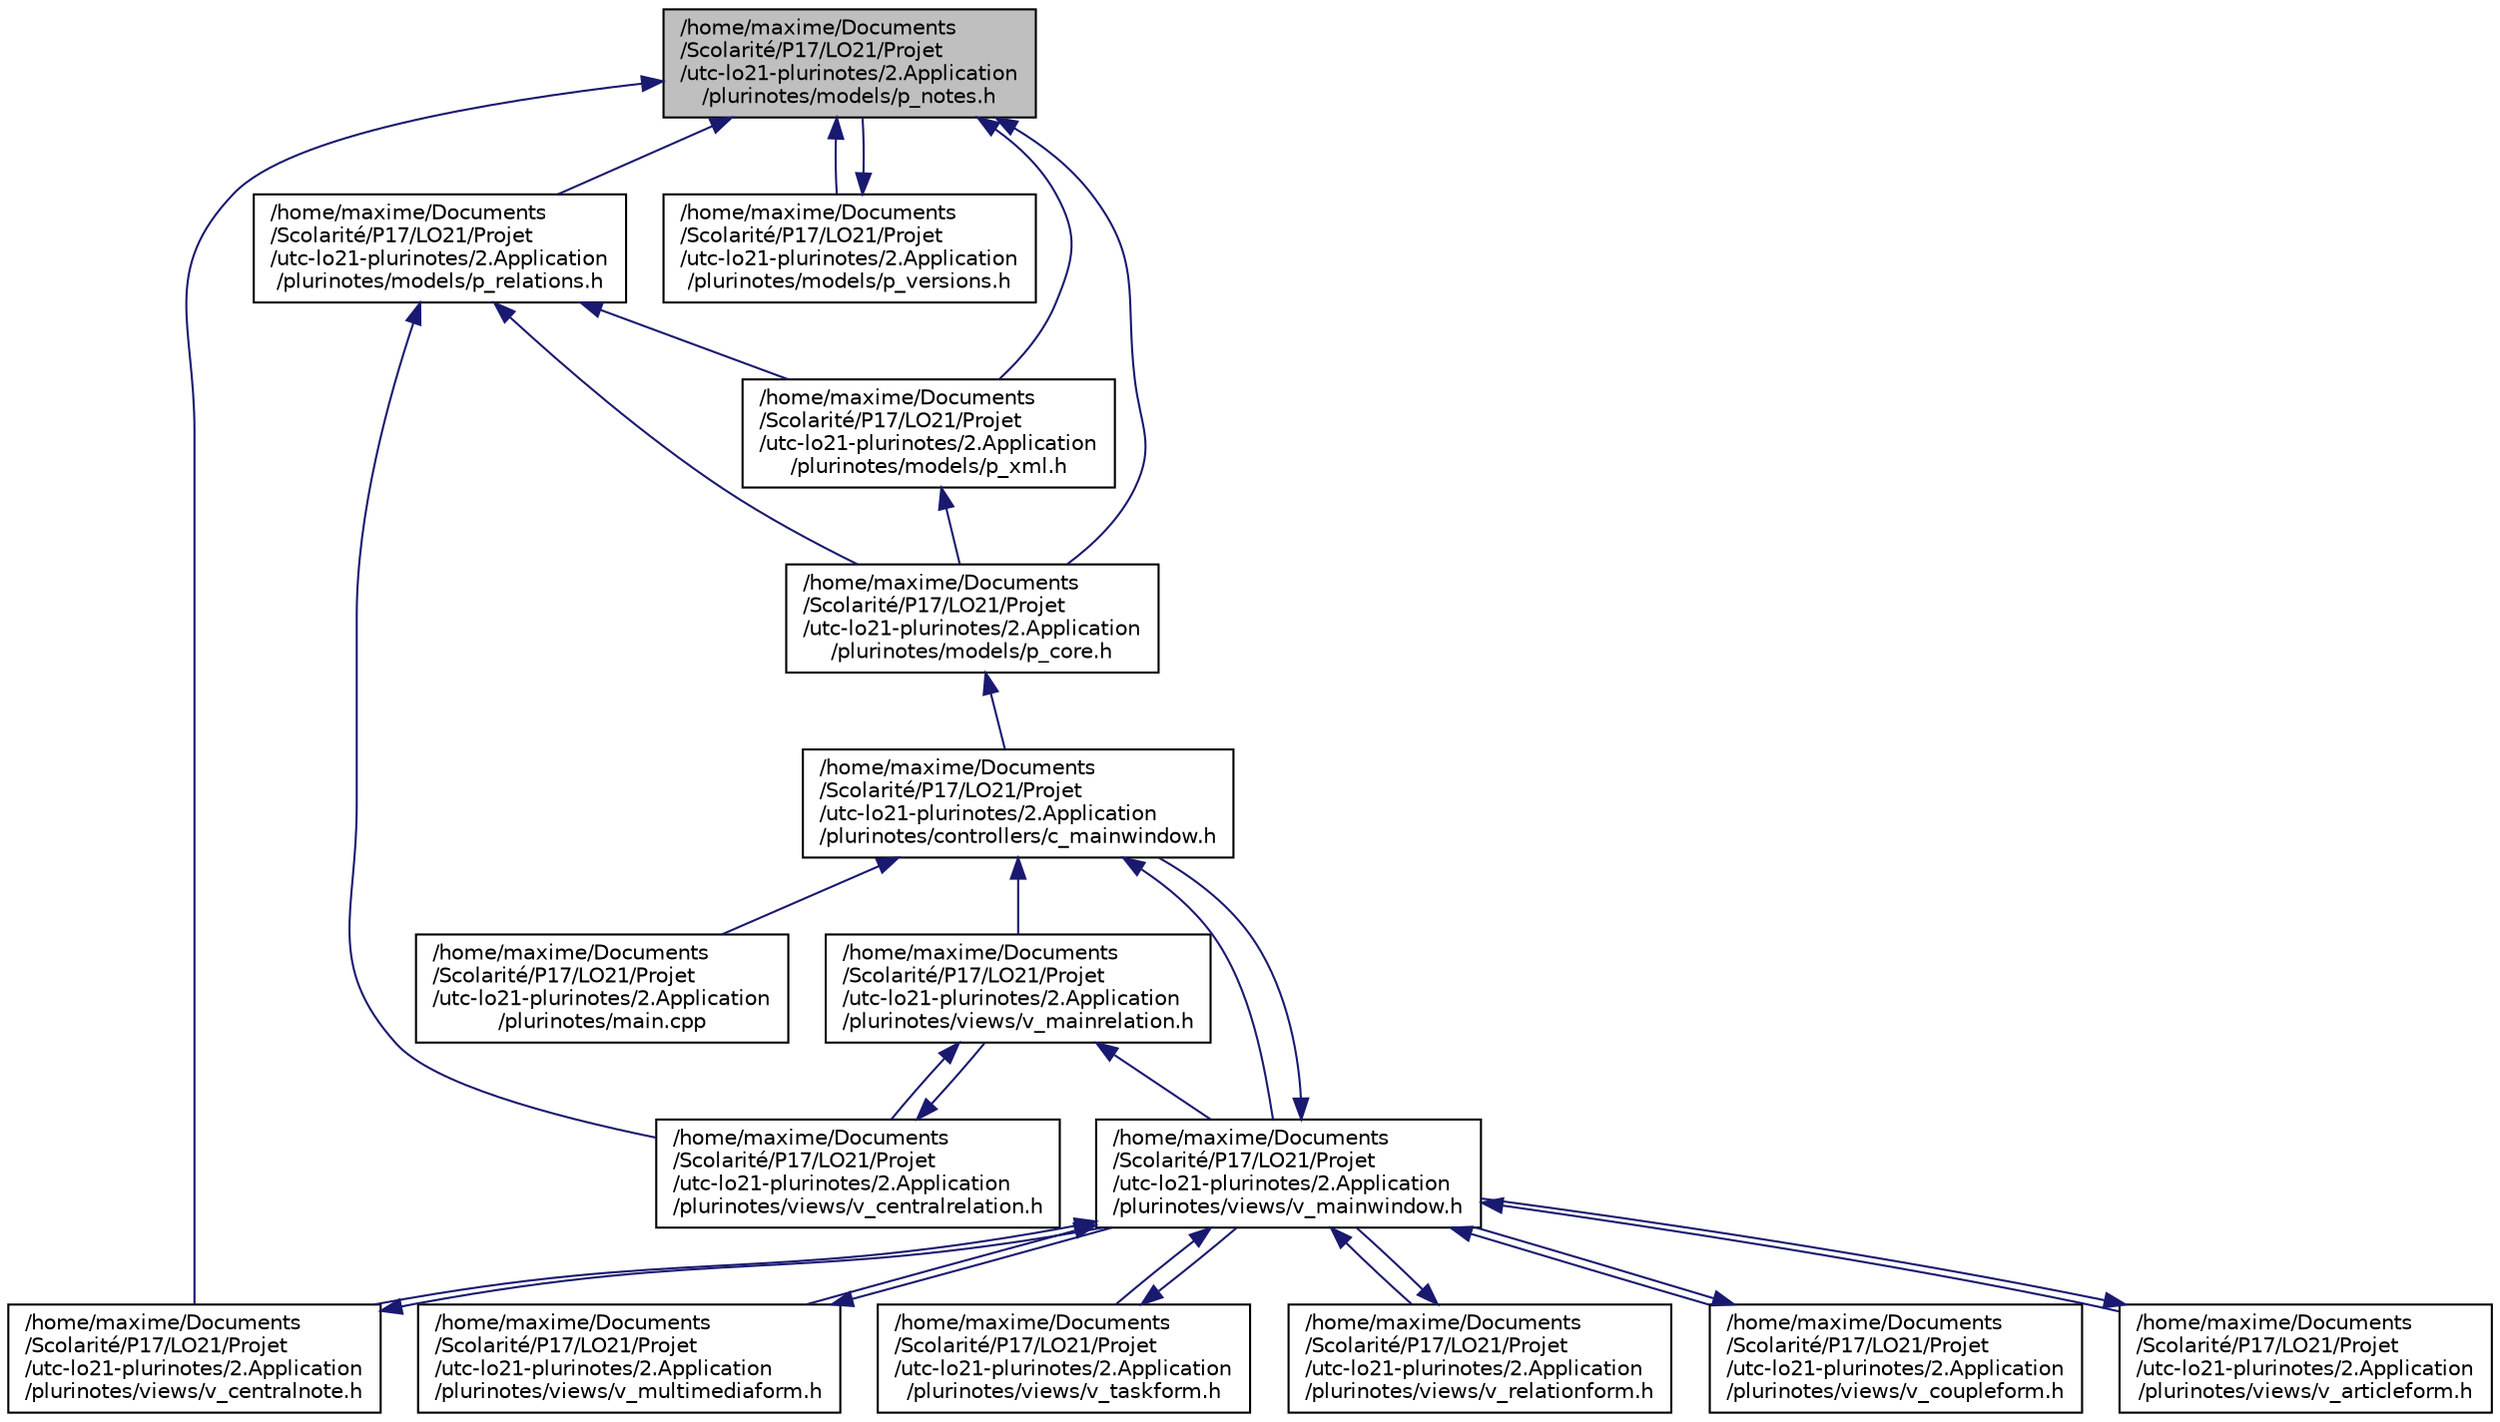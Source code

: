 digraph "/home/maxime/Documents/Scolarité/P17/LO21/Projet/utc-lo21-plurinotes/2.Application/plurinotes/models/p_notes.h"
{
  edge [fontname="Helvetica",fontsize="10",labelfontname="Helvetica",labelfontsize="10"];
  node [fontname="Helvetica",fontsize="10",shape=record];
  Node1 [label="/home/maxime/Documents\l/Scolarité/P17/LO21/Projet\l/utc-lo21-plurinotes/2.Application\l/plurinotes/models/p_notes.h",height=0.2,width=0.4,color="black", fillcolor="grey75", style="filled", fontcolor="black"];
  Node1 -> Node2 [dir="back",color="midnightblue",fontsize="10",style="solid",fontname="Helvetica"];
  Node2 [label="/home/maxime/Documents\l/Scolarité/P17/LO21/Projet\l/utc-lo21-plurinotes/2.Application\l/plurinotes/models/p_core.h",height=0.2,width=0.4,color="black", fillcolor="white", style="filled",URL="$p__core_8h_source.html"];
  Node2 -> Node3 [dir="back",color="midnightblue",fontsize="10",style="solid",fontname="Helvetica"];
  Node3 [label="/home/maxime/Documents\l/Scolarité/P17/LO21/Projet\l/utc-lo21-plurinotes/2.Application\l/plurinotes/controllers/c_mainwindow.h",height=0.2,width=0.4,color="black", fillcolor="white", style="filled",URL="$c__mainwindow_8h.html",tooltip="Header pour le controller principal de l&#39;application. "];
  Node3 -> Node4 [dir="back",color="midnightblue",fontsize="10",style="solid",fontname="Helvetica"];
  Node4 [label="/home/maxime/Documents\l/Scolarité/P17/LO21/Projet\l/utc-lo21-plurinotes/2.Application\l/plurinotes/views/v_mainrelation.h",height=0.2,width=0.4,color="black", fillcolor="white", style="filled",URL="$v__mainrelation_8h_source.html"];
  Node4 -> Node5 [dir="back",color="midnightblue",fontsize="10",style="solid",fontname="Helvetica"];
  Node5 [label="/home/maxime/Documents\l/Scolarité/P17/LO21/Projet\l/utc-lo21-plurinotes/2.Application\l/plurinotes/views/v_mainwindow.h",height=0.2,width=0.4,color="black", fillcolor="white", style="filled",URL="$v__mainwindow_8h_source.html"];
  Node5 -> Node3 [dir="back",color="midnightblue",fontsize="10",style="solid",fontname="Helvetica"];
  Node5 -> Node6 [dir="back",color="midnightblue",fontsize="10",style="solid",fontname="Helvetica"];
  Node6 [label="/home/maxime/Documents\l/Scolarité/P17/LO21/Projet\l/utc-lo21-plurinotes/2.Application\l/plurinotes/views/v_articleform.h",height=0.2,width=0.4,color="black", fillcolor="white", style="filled",URL="$v__articleform_8h_source.html"];
  Node6 -> Node5 [dir="back",color="midnightblue",fontsize="10",style="solid",fontname="Helvetica"];
  Node5 -> Node7 [dir="back",color="midnightblue",fontsize="10",style="solid",fontname="Helvetica"];
  Node7 [label="/home/maxime/Documents\l/Scolarité/P17/LO21/Projet\l/utc-lo21-plurinotes/2.Application\l/plurinotes/views/v_multimediaform.h",height=0.2,width=0.4,color="black", fillcolor="white", style="filled",URL="$v__multimediaform_8h_source.html"];
  Node7 -> Node5 [dir="back",color="midnightblue",fontsize="10",style="solid",fontname="Helvetica"];
  Node5 -> Node8 [dir="back",color="midnightblue",fontsize="10",style="solid",fontname="Helvetica"];
  Node8 [label="/home/maxime/Documents\l/Scolarité/P17/LO21/Projet\l/utc-lo21-plurinotes/2.Application\l/plurinotes/views/v_taskform.h",height=0.2,width=0.4,color="black", fillcolor="white", style="filled",URL="$v__taskform_8h_source.html"];
  Node8 -> Node5 [dir="back",color="midnightblue",fontsize="10",style="solid",fontname="Helvetica"];
  Node5 -> Node9 [dir="back",color="midnightblue",fontsize="10",style="solid",fontname="Helvetica"];
  Node9 [label="/home/maxime/Documents\l/Scolarité/P17/LO21/Projet\l/utc-lo21-plurinotes/2.Application\l/plurinotes/views/v_relationform.h",height=0.2,width=0.4,color="black", fillcolor="white", style="filled",URL="$v__relationform_8h_source.html"];
  Node9 -> Node5 [dir="back",color="midnightblue",fontsize="10",style="solid",fontname="Helvetica"];
  Node5 -> Node10 [dir="back",color="midnightblue",fontsize="10",style="solid",fontname="Helvetica"];
  Node10 [label="/home/maxime/Documents\l/Scolarité/P17/LO21/Projet\l/utc-lo21-plurinotes/2.Application\l/plurinotes/views/v_coupleform.h",height=0.2,width=0.4,color="black", fillcolor="white", style="filled",URL="$v__coupleform_8h_source.html"];
  Node10 -> Node5 [dir="back",color="midnightblue",fontsize="10",style="solid",fontname="Helvetica"];
  Node5 -> Node11 [dir="back",color="midnightblue",fontsize="10",style="solid",fontname="Helvetica"];
  Node11 [label="/home/maxime/Documents\l/Scolarité/P17/LO21/Projet\l/utc-lo21-plurinotes/2.Application\l/plurinotes/views/v_centralnote.h",height=0.2,width=0.4,color="black", fillcolor="white", style="filled",URL="$v__centralnote_8h_source.html"];
  Node11 -> Node5 [dir="back",color="midnightblue",fontsize="10",style="solid",fontname="Helvetica"];
  Node4 -> Node12 [dir="back",color="midnightblue",fontsize="10",style="solid",fontname="Helvetica"];
  Node12 [label="/home/maxime/Documents\l/Scolarité/P17/LO21/Projet\l/utc-lo21-plurinotes/2.Application\l/plurinotes/views/v_centralrelation.h",height=0.2,width=0.4,color="black", fillcolor="white", style="filled",URL="$v__centralrelation_8h_source.html"];
  Node12 -> Node4 [dir="back",color="midnightblue",fontsize="10",style="solid",fontname="Helvetica"];
  Node3 -> Node5 [dir="back",color="midnightblue",fontsize="10",style="solid",fontname="Helvetica"];
  Node3 -> Node13 [dir="back",color="midnightblue",fontsize="10",style="solid",fontname="Helvetica"];
  Node13 [label="/home/maxime/Documents\l/Scolarité/P17/LO21/Projet\l/utc-lo21-plurinotes/2.Application\l/plurinotes/main.cpp",height=0.2,width=0.4,color="black", fillcolor="white", style="filled",URL="$main_8cpp.html",tooltip="Lancement de l&#39;application. "];
  Node1 -> Node14 [dir="back",color="midnightblue",fontsize="10",style="solid",fontname="Helvetica"];
  Node14 [label="/home/maxime/Documents\l/Scolarité/P17/LO21/Projet\l/utc-lo21-plurinotes/2.Application\l/plurinotes/models/p_versions.h",height=0.2,width=0.4,color="black", fillcolor="white", style="filled",URL="$p__versions_8h_source.html"];
  Node14 -> Node1 [dir="back",color="midnightblue",fontsize="10",style="solid",fontname="Helvetica"];
  Node1 -> Node15 [dir="back",color="midnightblue",fontsize="10",style="solid",fontname="Helvetica"];
  Node15 [label="/home/maxime/Documents\l/Scolarité/P17/LO21/Projet\l/utc-lo21-plurinotes/2.Application\l/plurinotes/models/p_relations.h",height=0.2,width=0.4,color="black", fillcolor="white", style="filled",URL="$p__relations_8h.html",tooltip="Gestion des relations et couples. "];
  Node15 -> Node2 [dir="back",color="midnightblue",fontsize="10",style="solid",fontname="Helvetica"];
  Node15 -> Node16 [dir="back",color="midnightblue",fontsize="10",style="solid",fontname="Helvetica"];
  Node16 [label="/home/maxime/Documents\l/Scolarité/P17/LO21/Projet\l/utc-lo21-plurinotes/2.Application\l/plurinotes/models/p_xml.h",height=0.2,width=0.4,color="black", fillcolor="white", style="filled",URL="$p__xml_8h_source.html"];
  Node16 -> Node2 [dir="back",color="midnightblue",fontsize="10",style="solid",fontname="Helvetica"];
  Node15 -> Node12 [dir="back",color="midnightblue",fontsize="10",style="solid",fontname="Helvetica"];
  Node1 -> Node16 [dir="back",color="midnightblue",fontsize="10",style="solid",fontname="Helvetica"];
  Node1 -> Node11 [dir="back",color="midnightblue",fontsize="10",style="solid",fontname="Helvetica"];
}
